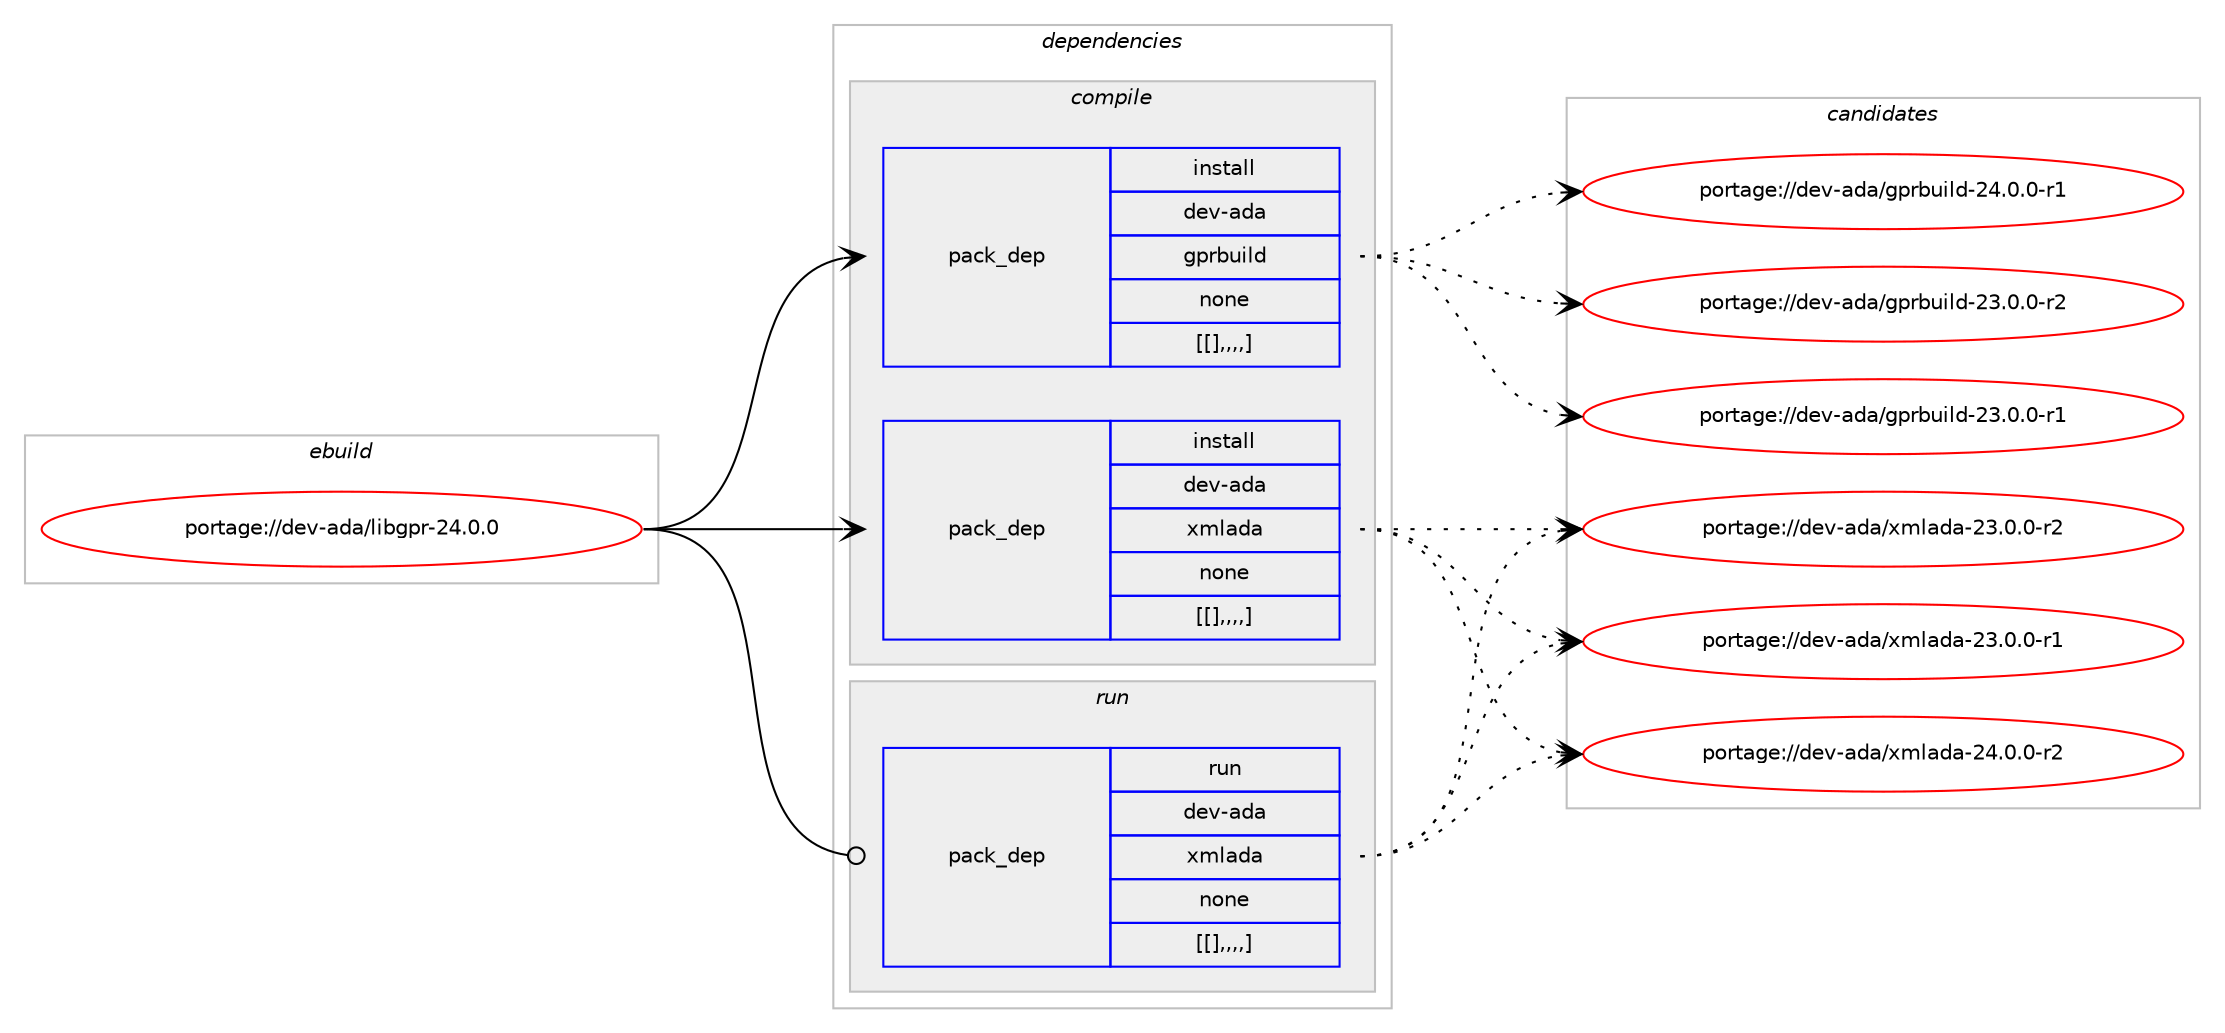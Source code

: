 digraph prolog {

# *************
# Graph options
# *************

newrank=true;
concentrate=true;
compound=true;
graph [rankdir=LR,fontname=Helvetica,fontsize=10,ranksep=1.5];#, ranksep=2.5, nodesep=0.2];
edge  [arrowhead=vee];
node  [fontname=Helvetica,fontsize=10];

# **********
# The ebuild
# **********

subgraph cluster_leftcol {
color=gray;
label=<<i>ebuild</i>>;
id [label="portage://dev-ada/libgpr-24.0.0", color=red, width=4, href="../dev-ada/libgpr-24.0.0.svg"];
}

# ****************
# The dependencies
# ****************

subgraph cluster_midcol {
color=gray;
label=<<i>dependencies</i>>;
subgraph cluster_compile {
fillcolor="#eeeeee";
style=filled;
label=<<i>compile</i>>;
subgraph pack45971 {
dependency63774 [label=<<TABLE BORDER="0" CELLBORDER="1" CELLSPACING="0" CELLPADDING="4" WIDTH="220"><TR><TD ROWSPAN="6" CELLPADDING="30">pack_dep</TD></TR><TR><TD WIDTH="110">install</TD></TR><TR><TD>dev-ada</TD></TR><TR><TD>gprbuild</TD></TR><TR><TD>none</TD></TR><TR><TD>[[],,,,]</TD></TR></TABLE>>, shape=none, color=blue];
}
id:e -> dependency63774:w [weight=20,style="solid",arrowhead="vee"];
subgraph pack45972 {
dependency63775 [label=<<TABLE BORDER="0" CELLBORDER="1" CELLSPACING="0" CELLPADDING="4" WIDTH="220"><TR><TD ROWSPAN="6" CELLPADDING="30">pack_dep</TD></TR><TR><TD WIDTH="110">install</TD></TR><TR><TD>dev-ada</TD></TR><TR><TD>xmlada</TD></TR><TR><TD>none</TD></TR><TR><TD>[[],,,,]</TD></TR></TABLE>>, shape=none, color=blue];
}
id:e -> dependency63775:w [weight=20,style="solid",arrowhead="vee"];
}
subgraph cluster_compileandrun {
fillcolor="#eeeeee";
style=filled;
label=<<i>compile and run</i>>;
}
subgraph cluster_run {
fillcolor="#eeeeee";
style=filled;
label=<<i>run</i>>;
subgraph pack45973 {
dependency63776 [label=<<TABLE BORDER="0" CELLBORDER="1" CELLSPACING="0" CELLPADDING="4" WIDTH="220"><TR><TD ROWSPAN="6" CELLPADDING="30">pack_dep</TD></TR><TR><TD WIDTH="110">run</TD></TR><TR><TD>dev-ada</TD></TR><TR><TD>xmlada</TD></TR><TR><TD>none</TD></TR><TR><TD>[[],,,,]</TD></TR></TABLE>>, shape=none, color=blue];
}
id:e -> dependency63776:w [weight=20,style="solid",arrowhead="odot"];
}
}

# **************
# The candidates
# **************

subgraph cluster_choices {
rank=same;
color=gray;
label=<<i>candidates</i>>;

subgraph choice45971 {
color=black;
nodesep=1;
choice1001011184597100974710311211498117105108100455052464846484511449 [label="portage://dev-ada/gprbuild-24.0.0-r1", color=red, width=4,href="../dev-ada/gprbuild-24.0.0-r1.svg"];
choice1001011184597100974710311211498117105108100455051464846484511450 [label="portage://dev-ada/gprbuild-23.0.0-r2", color=red, width=4,href="../dev-ada/gprbuild-23.0.0-r2.svg"];
choice1001011184597100974710311211498117105108100455051464846484511449 [label="portage://dev-ada/gprbuild-23.0.0-r1", color=red, width=4,href="../dev-ada/gprbuild-23.0.0-r1.svg"];
dependency63774:e -> choice1001011184597100974710311211498117105108100455052464846484511449:w [style=dotted,weight="100"];
dependency63774:e -> choice1001011184597100974710311211498117105108100455051464846484511450:w [style=dotted,weight="100"];
dependency63774:e -> choice1001011184597100974710311211498117105108100455051464846484511449:w [style=dotted,weight="100"];
}
subgraph choice45972 {
color=black;
nodesep=1;
choice100101118459710097471201091089710097455052464846484511450 [label="portage://dev-ada/xmlada-24.0.0-r2", color=red, width=4,href="../dev-ada/xmlada-24.0.0-r2.svg"];
choice100101118459710097471201091089710097455051464846484511450 [label="portage://dev-ada/xmlada-23.0.0-r2", color=red, width=4,href="../dev-ada/xmlada-23.0.0-r2.svg"];
choice100101118459710097471201091089710097455051464846484511449 [label="portage://dev-ada/xmlada-23.0.0-r1", color=red, width=4,href="../dev-ada/xmlada-23.0.0-r1.svg"];
dependency63775:e -> choice100101118459710097471201091089710097455052464846484511450:w [style=dotted,weight="100"];
dependency63775:e -> choice100101118459710097471201091089710097455051464846484511450:w [style=dotted,weight="100"];
dependency63775:e -> choice100101118459710097471201091089710097455051464846484511449:w [style=dotted,weight="100"];
}
subgraph choice45973 {
color=black;
nodesep=1;
choice100101118459710097471201091089710097455052464846484511450 [label="portage://dev-ada/xmlada-24.0.0-r2", color=red, width=4,href="../dev-ada/xmlada-24.0.0-r2.svg"];
choice100101118459710097471201091089710097455051464846484511450 [label="portage://dev-ada/xmlada-23.0.0-r2", color=red, width=4,href="../dev-ada/xmlada-23.0.0-r2.svg"];
choice100101118459710097471201091089710097455051464846484511449 [label="portage://dev-ada/xmlada-23.0.0-r1", color=red, width=4,href="../dev-ada/xmlada-23.0.0-r1.svg"];
dependency63776:e -> choice100101118459710097471201091089710097455052464846484511450:w [style=dotted,weight="100"];
dependency63776:e -> choice100101118459710097471201091089710097455051464846484511450:w [style=dotted,weight="100"];
dependency63776:e -> choice100101118459710097471201091089710097455051464846484511449:w [style=dotted,weight="100"];
}
}

}
